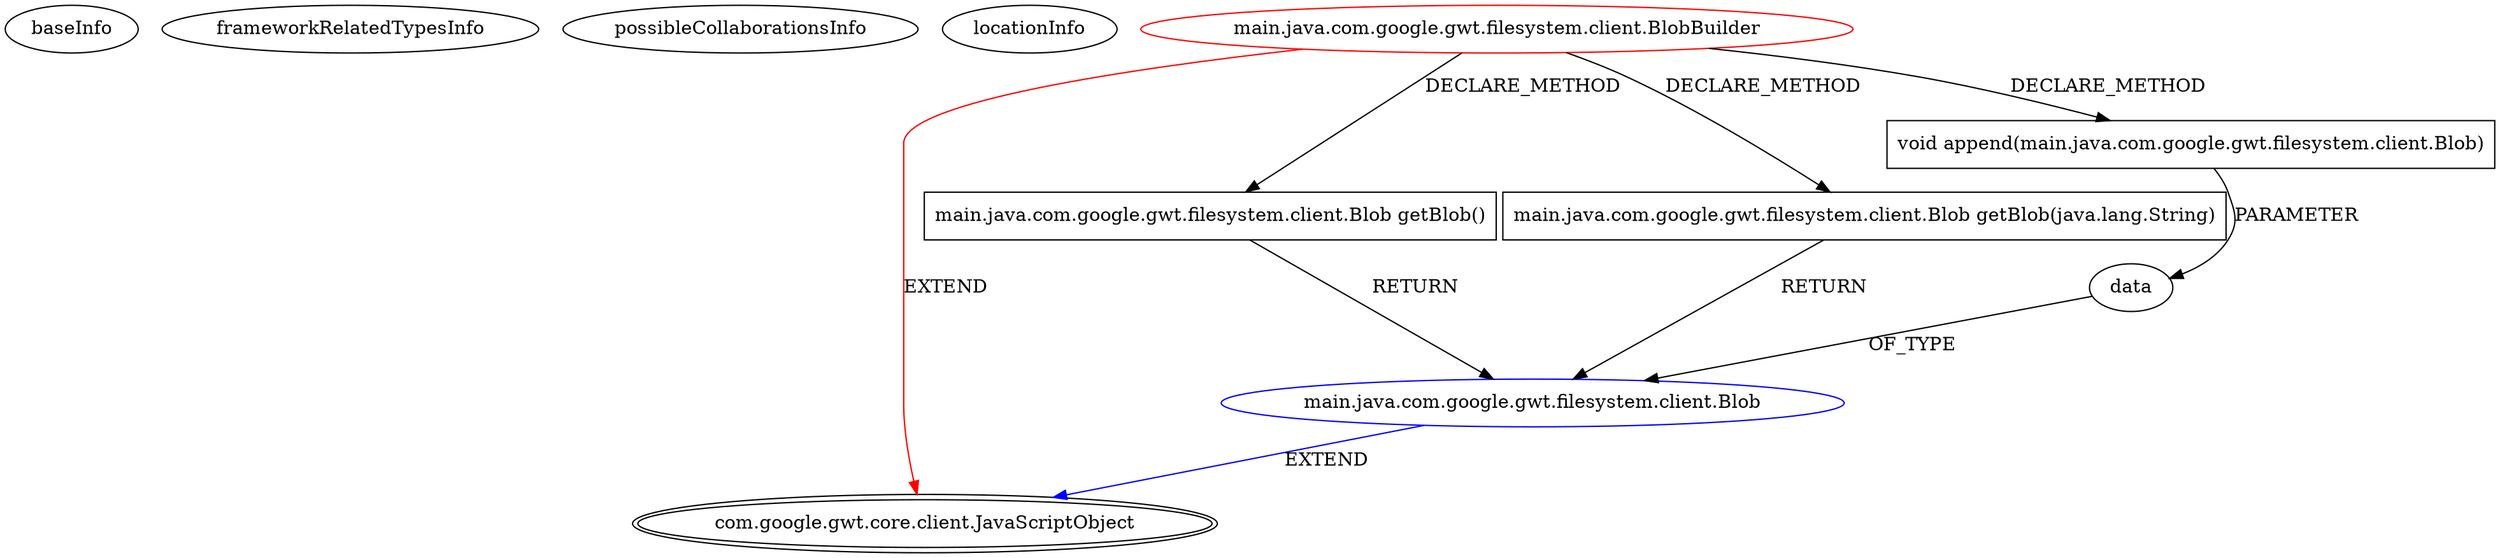 digraph {
baseInfo[graphId=914,category="extension_graph",isAnonymous=false,possibleRelation=true]
frameworkRelatedTypesInfo[0="com.google.gwt.core.client.JavaScriptObject"]
possibleCollaborationsInfo[0="914~CLIENT_METHOD_DECLARATION-PARAMETER_DECLARATION-CLIENT_METHOD_DECLARATION-RETURN_TYPE-CLIENT_METHOD_DECLARATION-RETURN_TYPE-~com.google.gwt.core.client.JavaScriptObject ~com.google.gwt.core.client.JavaScriptObject ~false~false"]
locationInfo[projectName="bradrydzewski-gwt-filesystem",filePath="/bradrydzewski-gwt-filesystem/gwt-filesystem-master/gwt-filesystem/src/main/java/com/google/gwt/filesystem/client/BlobBuilder.java",contextSignature="BlobBuilder",graphId="914"]
0[label="main.java.com.google.gwt.filesystem.client.BlobBuilder",vertexType="ROOT_CLIENT_CLASS_DECLARATION",isFrameworkType=false,color=red]
1[label="com.google.gwt.core.client.JavaScriptObject",vertexType="FRAMEWORK_CLASS_TYPE",isFrameworkType=true,peripheries=2]
2[label="main.java.com.google.gwt.filesystem.client.Blob getBlob()",vertexType="CLIENT_METHOD_DECLARATION",isFrameworkType=false,shape=box]
3[label="main.java.com.google.gwt.filesystem.client.Blob",vertexType="REFERENCE_CLIENT_CLASS_DECLARATION",isFrameworkType=false,color=blue]
5[label="main.java.com.google.gwt.filesystem.client.Blob getBlob(java.lang.String)",vertexType="CLIENT_METHOD_DECLARATION",isFrameworkType=false,shape=box]
8[label="void append(main.java.com.google.gwt.filesystem.client.Blob)",vertexType="CLIENT_METHOD_DECLARATION",isFrameworkType=false,shape=box]
9[label="data",vertexType="PARAMETER_DECLARATION",isFrameworkType=false]
0->1[label="EXTEND",color=red]
0->2[label="DECLARE_METHOD"]
3->1[label="EXTEND",color=blue]
2->3[label="RETURN"]
0->5[label="DECLARE_METHOD"]
5->3[label="RETURN"]
0->8[label="DECLARE_METHOD"]
9->3[label="OF_TYPE"]
8->9[label="PARAMETER"]
}
